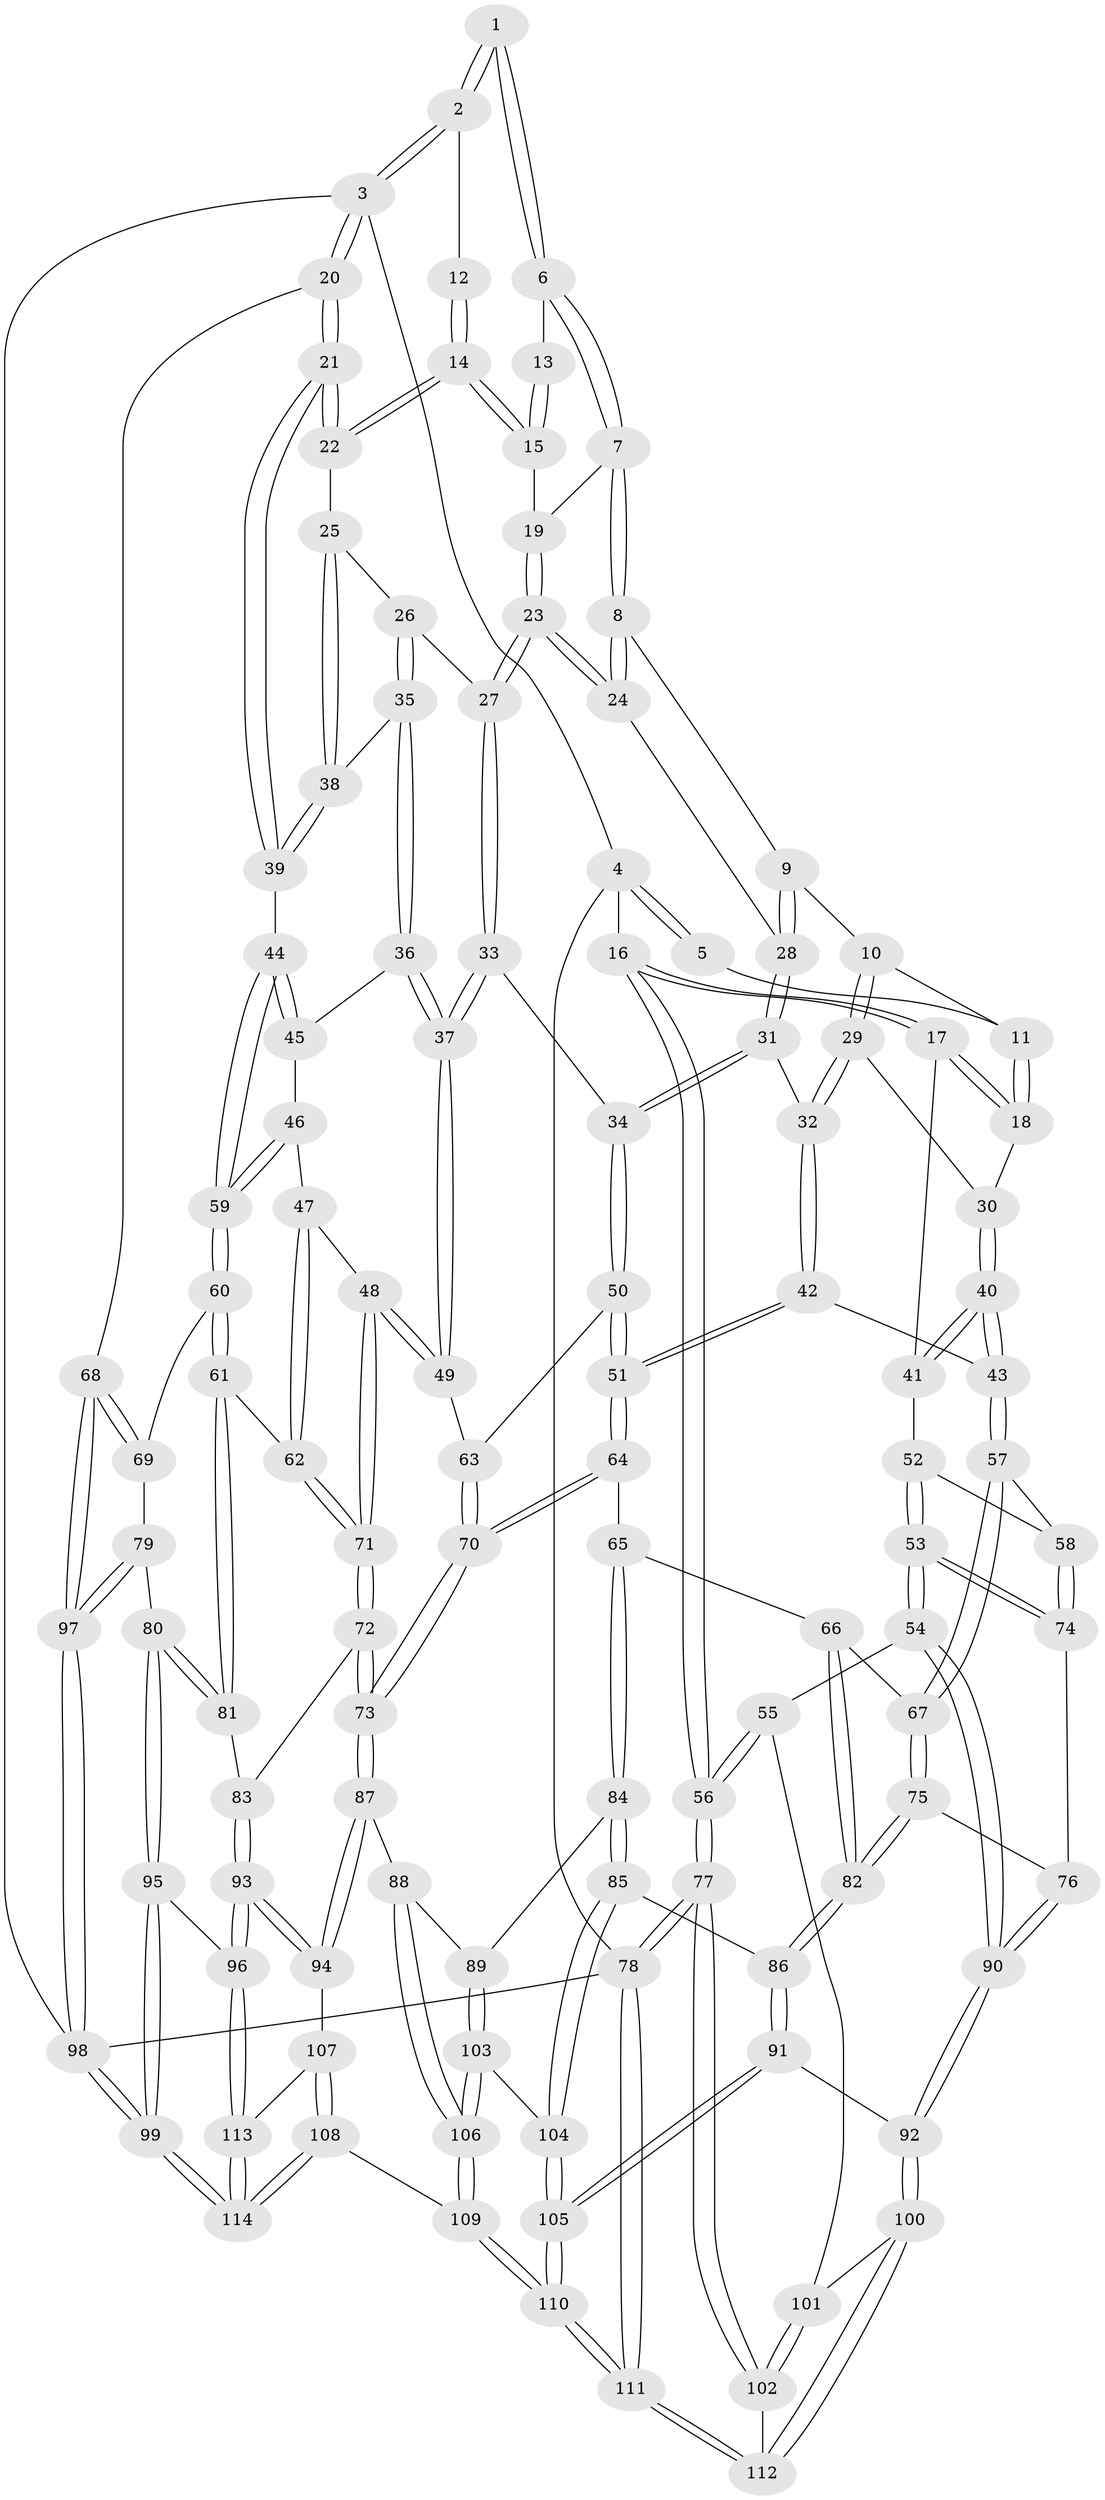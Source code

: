 // Generated by graph-tools (version 1.1) at 2025/27/03/09/25 03:27:04]
// undirected, 114 vertices, 282 edges
graph export_dot {
graph [start="1"]
  node [color=gray90,style=filled];
  1 [pos="+0.6200181626072024+0"];
  2 [pos="+1+0"];
  3 [pos="+1+0"];
  4 [pos="+0+0"];
  5 [pos="+0.4045875790769367+0"];
  6 [pos="+0.6519937520284503+0"];
  7 [pos="+0.6430797997781258+0.07846463107702002"];
  8 [pos="+0.6410015800332034+0.09108131244640878"];
  9 [pos="+0.4861414634033317+0.16640674743958636"];
  10 [pos="+0.4301862980899121+0.15739942406964263"];
  11 [pos="+0.3816857100761938+0.0013932729120690783"];
  12 [pos="+0.9452700492345802+0"];
  13 [pos="+0.7937818575486737+0.05923308829142403"];
  14 [pos="+0.8830236949943694+0.14804329459360516"];
  15 [pos="+0.8447254624493918+0.13490423224344283"];
  16 [pos="+0+0.08678374884403074"];
  17 [pos="+0+0.14512242412204493"];
  18 [pos="+0.15534432050335342+0.20259371667838977"];
  19 [pos="+0.8337721596891923+0.1385333190397825"];
  20 [pos="+1+0.32967095351450143"];
  21 [pos="+1+0.3308464424787999"];
  22 [pos="+0.9343236054658726+0.2315080653985239"];
  23 [pos="+0.6899197266892702+0.20700554070452784"];
  24 [pos="+0.6771884094461877+0.19250570822529744"];
  25 [pos="+0.8506101320237808+0.2662785259637611"];
  26 [pos="+0.7679844039426253+0.2795396839838384"];
  27 [pos="+0.6912321250743859+0.2105897198532103"];
  28 [pos="+0.5436159749984405+0.25268900024018304"];
  29 [pos="+0.3628238558641102+0.2571593102007827"];
  30 [pos="+0.24203852155954664+0.2604131910585972"];
  31 [pos="+0.521964892582434+0.37857942913593423"];
  32 [pos="+0.454373644182585+0.37495581106033504"];
  33 [pos="+0.5889943430357117+0.40275630296151765"];
  34 [pos="+0.5578325423754689+0.3989186999253194"];
  35 [pos="+0.749067301412183+0.37937741772740363"];
  36 [pos="+0.7381389906954312+0.393582631950669"];
  37 [pos="+0.6131484451858727+0.41684482016517943"];
  38 [pos="+0.8408574248785798+0.3841655366037223"];
  39 [pos="+0.9461883130651458+0.44751456512833954"];
  40 [pos="+0.24829881165732282+0.4319740960837716"];
  41 [pos="+0.11649027989134043+0.4341105393605056"];
  42 [pos="+0.38424833680873877+0.45387312437277705"];
  43 [pos="+0.2729206637157241+0.4670472475814336"];
  44 [pos="+0.9328673950134637+0.4610283997228192"];
  45 [pos="+0.7418613696813513+0.4000012599836171"];
  46 [pos="+0.7757862483371378+0.4668657520298499"];
  47 [pos="+0.7748358448210816+0.4687029155463019"];
  48 [pos="+0.6992015423887186+0.5828865065594752"];
  49 [pos="+0.6533750525940345+0.5313651446112291"];
  50 [pos="+0.5246548560759887+0.4998286163089476"];
  51 [pos="+0.43378993495368995+0.5879714732046195"];
  52 [pos="+0.11216349718993995+0.46294373331474387"];
  53 [pos="+0+0.6189495461570604"];
  54 [pos="+0+0.6285174093145455"];
  55 [pos="+0+0.6300243555721904"];
  56 [pos="+0+0.6166983436833338"];
  57 [pos="+0.25034893709603584+0.5381406820526884"];
  58 [pos="+0.18373697971985933+0.5589821505616289"];
  59 [pos="+0.902429136748858+0.49435705837682414"];
  60 [pos="+0.8708652219367301+0.5976362912946744"];
  61 [pos="+0.8584922633382636+0.6102056196539748"];
  62 [pos="+0.8227113952384089+0.6077878386237574"];
  63 [pos="+0.5588725955152956+0.5709414992320638"];
  64 [pos="+0.432570807757748+0.6128909315605104"];
  65 [pos="+0.4279622036329655+0.6161701264472543"];
  66 [pos="+0.3865758683329025+0.6266087847676031"];
  67 [pos="+0.2566964479379259+0.548753695407623"];
  68 [pos="+1+0.5870976698495729"];
  69 [pos="+0.9981995576398999+0.6296850088563263"];
  70 [pos="+0.5201763582190586+0.6422126936797949"];
  71 [pos="+0.7079539392448776+0.6074234957144987"];
  72 [pos="+0.6898829776687501+0.6420719556418724"];
  73 [pos="+0.5941786668445378+0.7170182077147744"];
  74 [pos="+0.1388171787628728+0.5969822423602738"];
  75 [pos="+0.2521324500472741+0.6633995197357366"];
  76 [pos="+0.19809017368044918+0.6823350094946687"];
  77 [pos="+0+1"];
  78 [pos="+0+1"];
  79 [pos="+0.9378375766007534+0.7499019116190572"];
  80 [pos="+0.9173099145764039+0.7488646939847171"];
  81 [pos="+0.8624669210772715+0.6375932725734994"];
  82 [pos="+0.3164770406914031+0.7049641800706119"];
  83 [pos="+0.7775155790904822+0.7545146304531652"];
  84 [pos="+0.4317458495940954+0.7730199211026139"];
  85 [pos="+0.3194037285595819+0.7652676028778503"];
  86 [pos="+0.31685347974328537+0.7631529593161839"];
  87 [pos="+0.5879247012280352+0.7626877751039379"];
  88 [pos="+0.5703439607932286+0.7725076087326"];
  89 [pos="+0.4392641850278523+0.7788492696928867"];
  90 [pos="+0.15912558401077595+0.7721675138870691"];
  91 [pos="+0.1910237893168591+0.8056893118067179"];
  92 [pos="+0.16860291470192135+0.798367849435197"];
  93 [pos="+0.788633041099734+0.8158998140308662"];
  94 [pos="+0.6163017298402769+0.7926305859389841"];
  95 [pos="+0.836483956007091+0.8330179447316787"];
  96 [pos="+0.7886527774306351+0.815919316909381"];
  97 [pos="+1+0.8999772080116465"];
  98 [pos="+1+1"];
  99 [pos="+1+1"];
  100 [pos="+0.12670797267647244+0.8384311986503952"];
  101 [pos="+0.02744947844721594+0.7976002560804845"];
  102 [pos="+0.010143592987993529+0.8903249916880515"];
  103 [pos="+0.42508550625291835+0.8573770105053616"];
  104 [pos="+0.3380721942703118+0.850922874416495"];
  105 [pos="+0.2880562896538373+0.9719553286615376"];
  106 [pos="+0.47150658884943+0.9565150024559179"];
  107 [pos="+0.6252951536779187+0.8363051802143933"];
  108 [pos="+0.622692870219966+1"];
  109 [pos="+0.46625186969864846+1"];
  110 [pos="+0.3145529447679345+1"];
  111 [pos="+0.20556079735494132+1"];
  112 [pos="+0.10722941077589365+0.8744769795828672"];
  113 [pos="+0.7263599650531715+0.8966870091368604"];
  114 [pos="+0.6462493979161019+1"];
  1 -- 2;
  1 -- 2;
  1 -- 6;
  1 -- 6;
  2 -- 3;
  2 -- 3;
  2 -- 12;
  3 -- 4;
  3 -- 20;
  3 -- 20;
  3 -- 98;
  4 -- 5;
  4 -- 5;
  4 -- 16;
  4 -- 78;
  5 -- 11;
  6 -- 7;
  6 -- 7;
  6 -- 13;
  7 -- 8;
  7 -- 8;
  7 -- 19;
  8 -- 9;
  8 -- 24;
  8 -- 24;
  9 -- 10;
  9 -- 28;
  9 -- 28;
  10 -- 11;
  10 -- 29;
  10 -- 29;
  11 -- 18;
  11 -- 18;
  12 -- 14;
  12 -- 14;
  13 -- 15;
  13 -- 15;
  14 -- 15;
  14 -- 15;
  14 -- 22;
  14 -- 22;
  15 -- 19;
  16 -- 17;
  16 -- 17;
  16 -- 56;
  16 -- 56;
  17 -- 18;
  17 -- 18;
  17 -- 41;
  18 -- 30;
  19 -- 23;
  19 -- 23;
  20 -- 21;
  20 -- 21;
  20 -- 68;
  21 -- 22;
  21 -- 22;
  21 -- 39;
  21 -- 39;
  22 -- 25;
  23 -- 24;
  23 -- 24;
  23 -- 27;
  23 -- 27;
  24 -- 28;
  25 -- 26;
  25 -- 38;
  25 -- 38;
  26 -- 27;
  26 -- 35;
  26 -- 35;
  27 -- 33;
  27 -- 33;
  28 -- 31;
  28 -- 31;
  29 -- 30;
  29 -- 32;
  29 -- 32;
  30 -- 40;
  30 -- 40;
  31 -- 32;
  31 -- 34;
  31 -- 34;
  32 -- 42;
  32 -- 42;
  33 -- 34;
  33 -- 37;
  33 -- 37;
  34 -- 50;
  34 -- 50;
  35 -- 36;
  35 -- 36;
  35 -- 38;
  36 -- 37;
  36 -- 37;
  36 -- 45;
  37 -- 49;
  37 -- 49;
  38 -- 39;
  38 -- 39;
  39 -- 44;
  40 -- 41;
  40 -- 41;
  40 -- 43;
  40 -- 43;
  41 -- 52;
  42 -- 43;
  42 -- 51;
  42 -- 51;
  43 -- 57;
  43 -- 57;
  44 -- 45;
  44 -- 45;
  44 -- 59;
  44 -- 59;
  45 -- 46;
  46 -- 47;
  46 -- 59;
  46 -- 59;
  47 -- 48;
  47 -- 62;
  47 -- 62;
  48 -- 49;
  48 -- 49;
  48 -- 71;
  48 -- 71;
  49 -- 63;
  50 -- 51;
  50 -- 51;
  50 -- 63;
  51 -- 64;
  51 -- 64;
  52 -- 53;
  52 -- 53;
  52 -- 58;
  53 -- 54;
  53 -- 54;
  53 -- 74;
  53 -- 74;
  54 -- 55;
  54 -- 90;
  54 -- 90;
  55 -- 56;
  55 -- 56;
  55 -- 101;
  56 -- 77;
  56 -- 77;
  57 -- 58;
  57 -- 67;
  57 -- 67;
  58 -- 74;
  58 -- 74;
  59 -- 60;
  59 -- 60;
  60 -- 61;
  60 -- 61;
  60 -- 69;
  61 -- 62;
  61 -- 81;
  61 -- 81;
  62 -- 71;
  62 -- 71;
  63 -- 70;
  63 -- 70;
  64 -- 65;
  64 -- 70;
  64 -- 70;
  65 -- 66;
  65 -- 84;
  65 -- 84;
  66 -- 67;
  66 -- 82;
  66 -- 82;
  67 -- 75;
  67 -- 75;
  68 -- 69;
  68 -- 69;
  68 -- 97;
  68 -- 97;
  69 -- 79;
  70 -- 73;
  70 -- 73;
  71 -- 72;
  71 -- 72;
  72 -- 73;
  72 -- 73;
  72 -- 83;
  73 -- 87;
  73 -- 87;
  74 -- 76;
  75 -- 76;
  75 -- 82;
  75 -- 82;
  76 -- 90;
  76 -- 90;
  77 -- 78;
  77 -- 78;
  77 -- 102;
  77 -- 102;
  78 -- 111;
  78 -- 111;
  78 -- 98;
  79 -- 80;
  79 -- 97;
  79 -- 97;
  80 -- 81;
  80 -- 81;
  80 -- 95;
  80 -- 95;
  81 -- 83;
  82 -- 86;
  82 -- 86;
  83 -- 93;
  83 -- 93;
  84 -- 85;
  84 -- 85;
  84 -- 89;
  85 -- 86;
  85 -- 104;
  85 -- 104;
  86 -- 91;
  86 -- 91;
  87 -- 88;
  87 -- 94;
  87 -- 94;
  88 -- 89;
  88 -- 106;
  88 -- 106;
  89 -- 103;
  89 -- 103;
  90 -- 92;
  90 -- 92;
  91 -- 92;
  91 -- 105;
  91 -- 105;
  92 -- 100;
  92 -- 100;
  93 -- 94;
  93 -- 94;
  93 -- 96;
  93 -- 96;
  94 -- 107;
  95 -- 96;
  95 -- 99;
  95 -- 99;
  96 -- 113;
  96 -- 113;
  97 -- 98;
  97 -- 98;
  98 -- 99;
  98 -- 99;
  99 -- 114;
  99 -- 114;
  100 -- 101;
  100 -- 112;
  100 -- 112;
  101 -- 102;
  101 -- 102;
  102 -- 112;
  103 -- 104;
  103 -- 106;
  103 -- 106;
  104 -- 105;
  104 -- 105;
  105 -- 110;
  105 -- 110;
  106 -- 109;
  106 -- 109;
  107 -- 108;
  107 -- 108;
  107 -- 113;
  108 -- 109;
  108 -- 114;
  108 -- 114;
  109 -- 110;
  109 -- 110;
  110 -- 111;
  110 -- 111;
  111 -- 112;
  111 -- 112;
  113 -- 114;
  113 -- 114;
}
